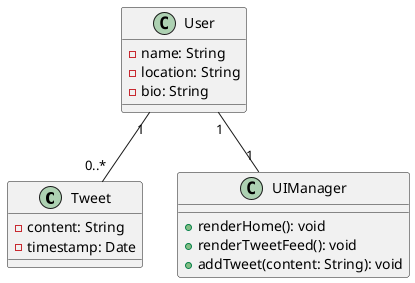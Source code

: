 @startuml SampleTwitter
class Tweet {
  - content: String
  - timestamp: Date
}

class User {
  - name: String
  - location: String
  - bio: String
}

class UIManager {
  + renderHome(): void
  + renderTweetFeed(): void
  + addTweet(content: String): void
}

User "1" -- "0..*" Tweet
User "1" -- "1" UIManager
@enduml
